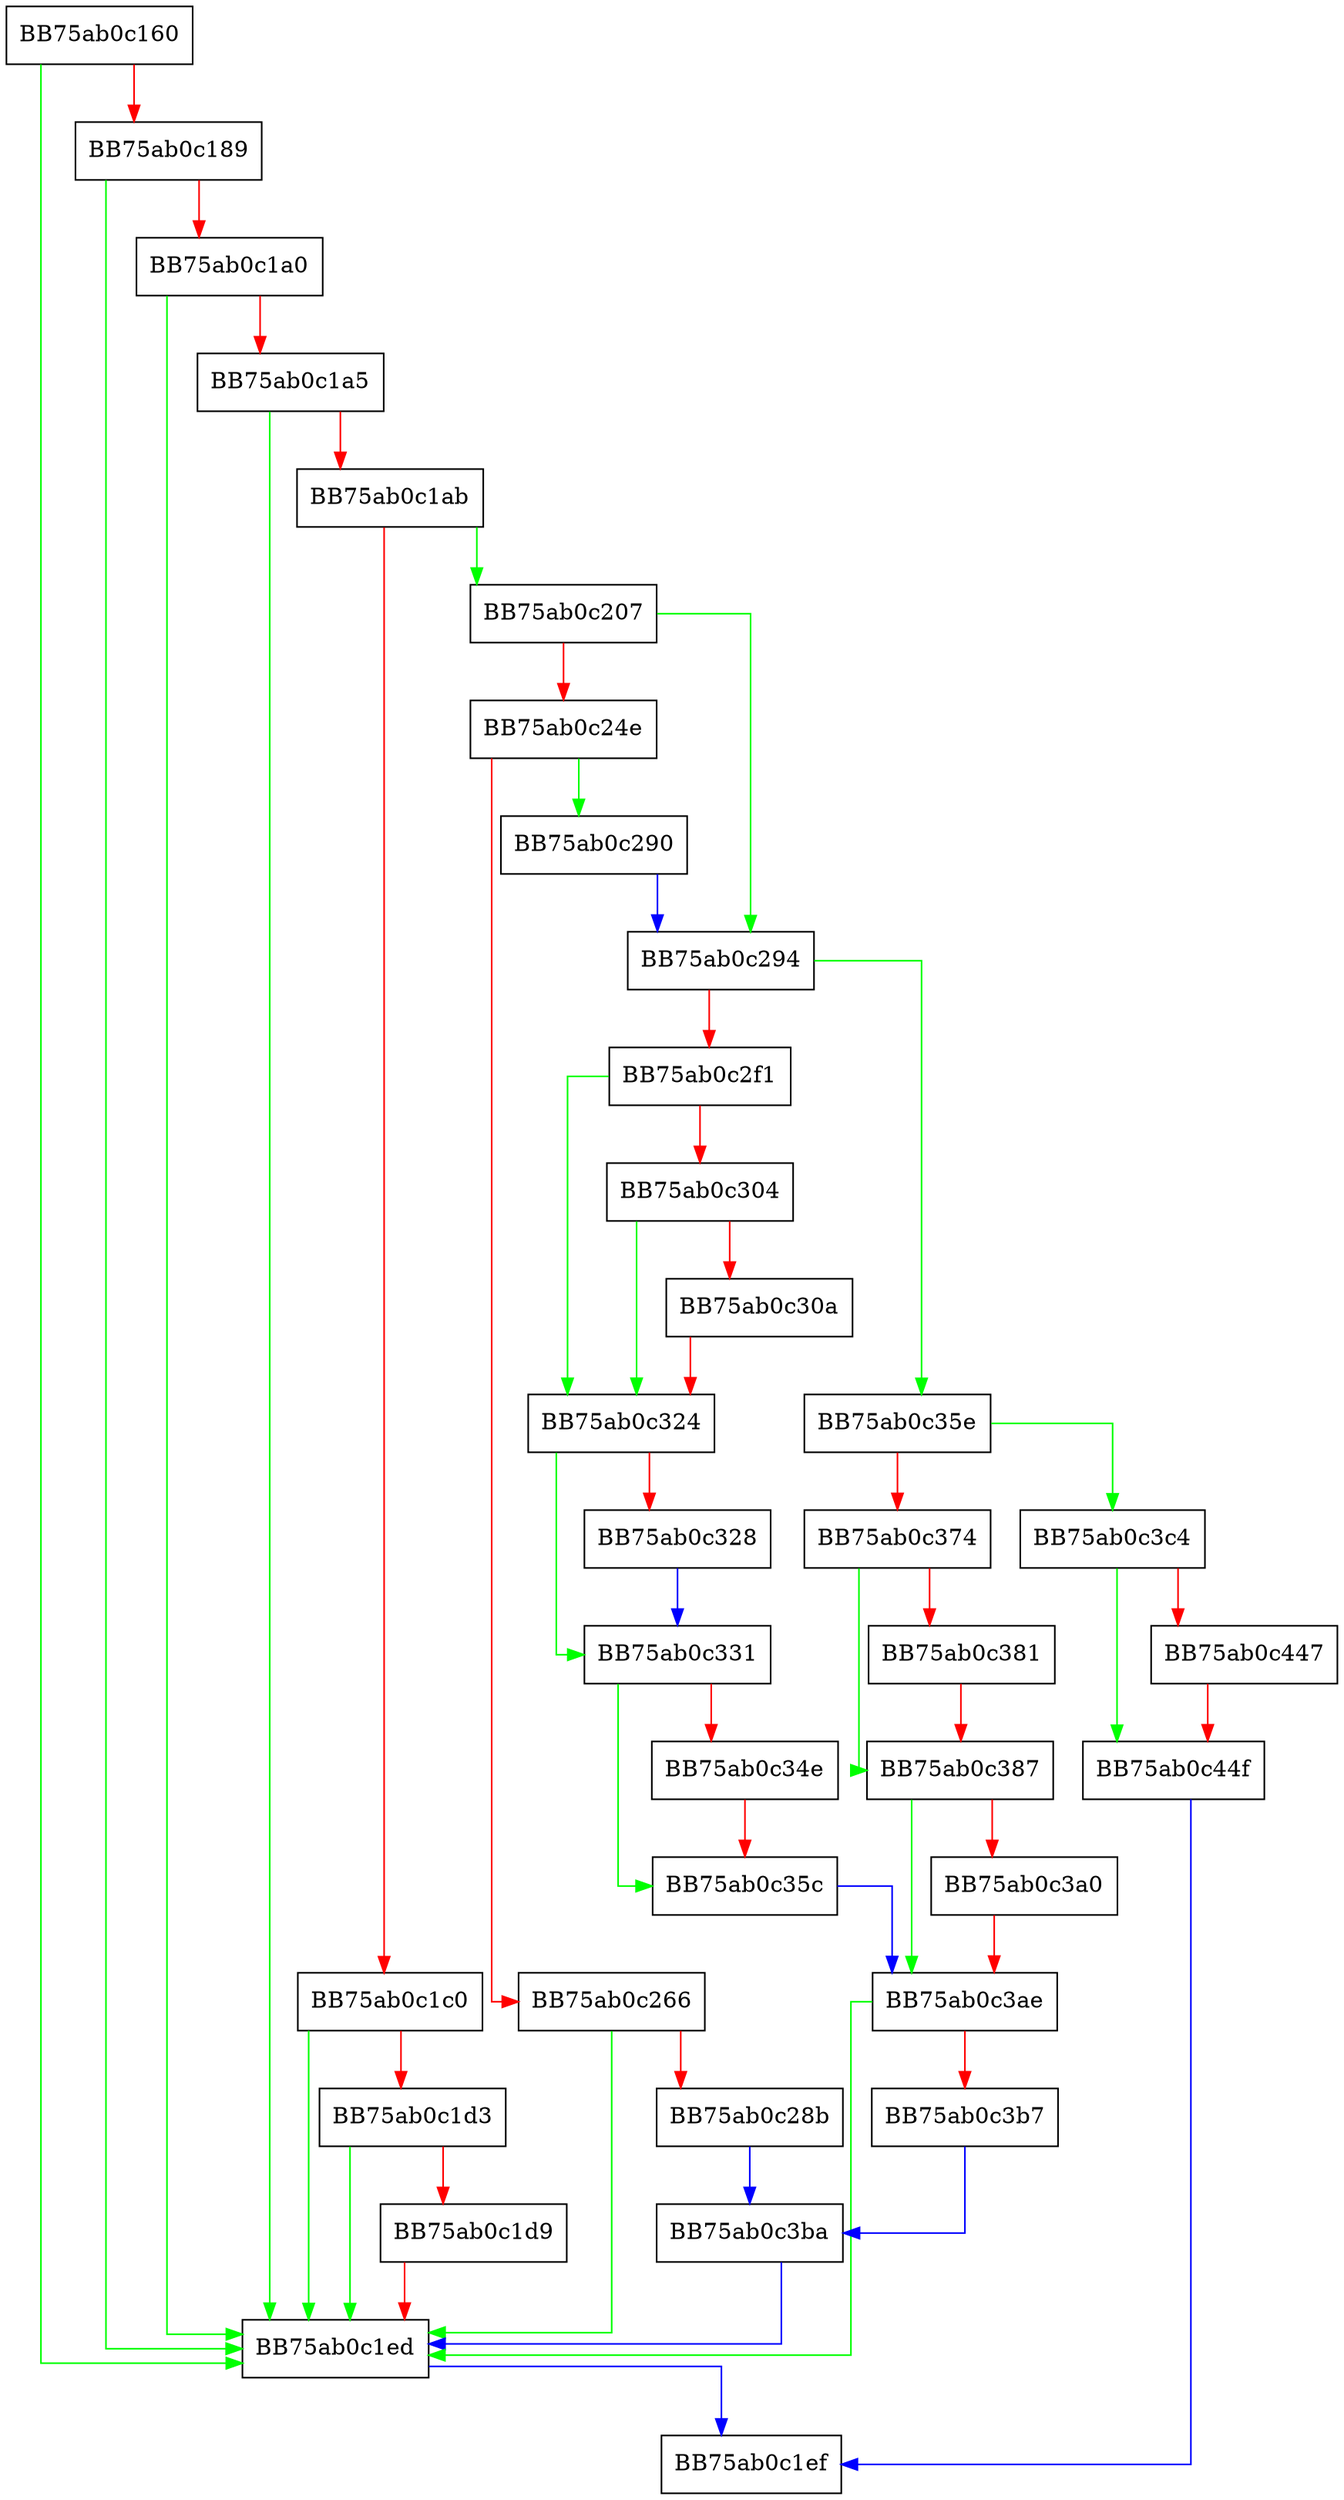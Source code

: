 digraph RegOpenSubkey {
  node [shape="box"];
  graph [splines=ortho];
  BB75ab0c160 -> BB75ab0c1ed [color="green"];
  BB75ab0c160 -> BB75ab0c189 [color="red"];
  BB75ab0c189 -> BB75ab0c1ed [color="green"];
  BB75ab0c189 -> BB75ab0c1a0 [color="red"];
  BB75ab0c1a0 -> BB75ab0c1ed [color="green"];
  BB75ab0c1a0 -> BB75ab0c1a5 [color="red"];
  BB75ab0c1a5 -> BB75ab0c1ed [color="green"];
  BB75ab0c1a5 -> BB75ab0c1ab [color="red"];
  BB75ab0c1ab -> BB75ab0c207 [color="green"];
  BB75ab0c1ab -> BB75ab0c1c0 [color="red"];
  BB75ab0c1c0 -> BB75ab0c1ed [color="green"];
  BB75ab0c1c0 -> BB75ab0c1d3 [color="red"];
  BB75ab0c1d3 -> BB75ab0c1ed [color="green"];
  BB75ab0c1d3 -> BB75ab0c1d9 [color="red"];
  BB75ab0c1d9 -> BB75ab0c1ed [color="red"];
  BB75ab0c1ed -> BB75ab0c1ef [color="blue"];
  BB75ab0c207 -> BB75ab0c294 [color="green"];
  BB75ab0c207 -> BB75ab0c24e [color="red"];
  BB75ab0c24e -> BB75ab0c290 [color="green"];
  BB75ab0c24e -> BB75ab0c266 [color="red"];
  BB75ab0c266 -> BB75ab0c1ed [color="green"];
  BB75ab0c266 -> BB75ab0c28b [color="red"];
  BB75ab0c28b -> BB75ab0c3ba [color="blue"];
  BB75ab0c290 -> BB75ab0c294 [color="blue"];
  BB75ab0c294 -> BB75ab0c35e [color="green"];
  BB75ab0c294 -> BB75ab0c2f1 [color="red"];
  BB75ab0c2f1 -> BB75ab0c324 [color="green"];
  BB75ab0c2f1 -> BB75ab0c304 [color="red"];
  BB75ab0c304 -> BB75ab0c324 [color="green"];
  BB75ab0c304 -> BB75ab0c30a [color="red"];
  BB75ab0c30a -> BB75ab0c324 [color="red"];
  BB75ab0c324 -> BB75ab0c331 [color="green"];
  BB75ab0c324 -> BB75ab0c328 [color="red"];
  BB75ab0c328 -> BB75ab0c331 [color="blue"];
  BB75ab0c331 -> BB75ab0c35c [color="green"];
  BB75ab0c331 -> BB75ab0c34e [color="red"];
  BB75ab0c34e -> BB75ab0c35c [color="red"];
  BB75ab0c35c -> BB75ab0c3ae [color="blue"];
  BB75ab0c35e -> BB75ab0c3c4 [color="green"];
  BB75ab0c35e -> BB75ab0c374 [color="red"];
  BB75ab0c374 -> BB75ab0c387 [color="green"];
  BB75ab0c374 -> BB75ab0c381 [color="red"];
  BB75ab0c381 -> BB75ab0c387 [color="red"];
  BB75ab0c387 -> BB75ab0c3ae [color="green"];
  BB75ab0c387 -> BB75ab0c3a0 [color="red"];
  BB75ab0c3a0 -> BB75ab0c3ae [color="red"];
  BB75ab0c3ae -> BB75ab0c1ed [color="green"];
  BB75ab0c3ae -> BB75ab0c3b7 [color="red"];
  BB75ab0c3b7 -> BB75ab0c3ba [color="blue"];
  BB75ab0c3ba -> BB75ab0c1ed [color="blue"];
  BB75ab0c3c4 -> BB75ab0c44f [color="green"];
  BB75ab0c3c4 -> BB75ab0c447 [color="red"];
  BB75ab0c447 -> BB75ab0c44f [color="red"];
  BB75ab0c44f -> BB75ab0c1ef [color="blue"];
}